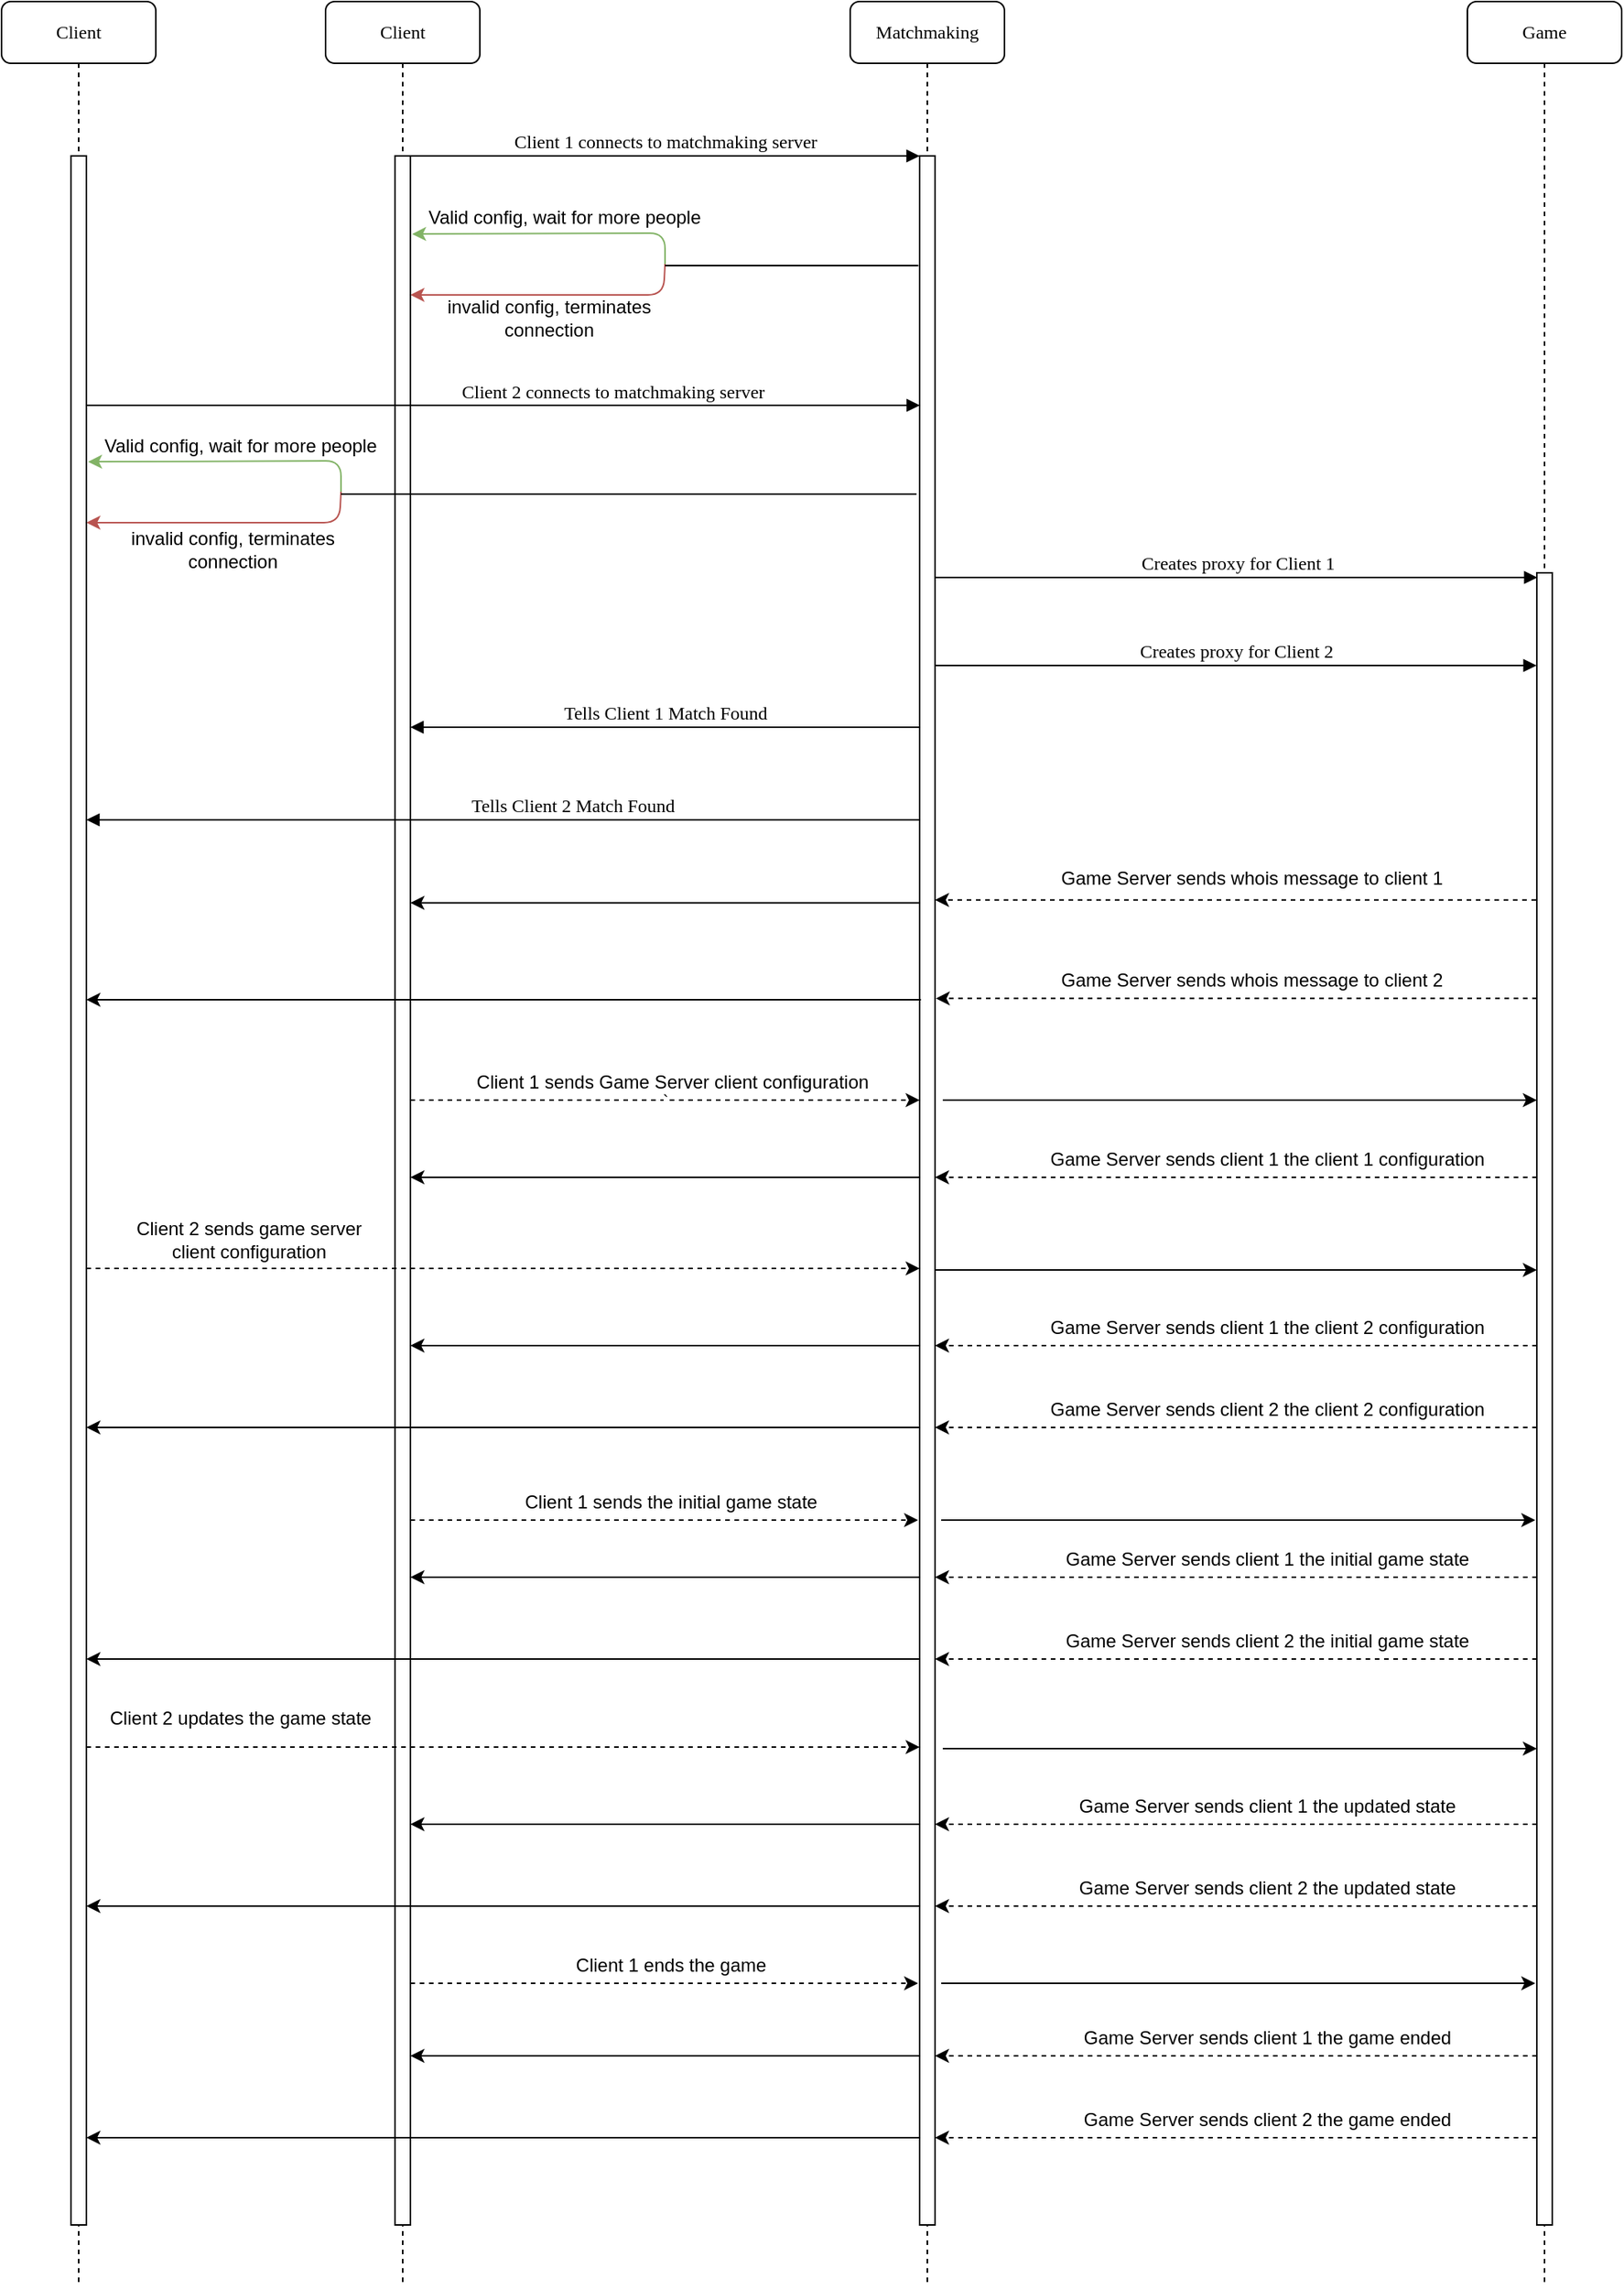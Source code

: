 <mxfile version="10.6.6" type="device"><diagram name="Page-1" id="13e1069c-82ec-6db2-03f1-153e76fe0fe0"><mxGraphModel dx="2263" dy="662" grid="1" gridSize="10" guides="1" tooltips="1" connect="1" arrows="1" fold="1" page="1" pageScale="1" pageWidth="1100" pageHeight="850" background="#ffffff" math="0" shadow="0"><root><mxCell id="0"/><mxCell id="1" parent="0"/><mxCell id="7baba1c4bc27f4b0-2" value="Matchmaking" style="shape=umlLifeline;perimeter=lifelinePerimeter;whiteSpace=wrap;html=1;container=1;collapsible=0;recursiveResize=0;outlineConnect=0;rounded=1;shadow=0;comic=0;labelBackgroundColor=none;strokeColor=#000000;strokeWidth=1;fillColor=#FFFFFF;fontFamily=Verdana;fontSize=12;fontColor=#000000;align=center;" parent="1" vertex="1"><mxGeometry x="440" y="80" width="100" height="1480" as="geometry"/></mxCell><mxCell id="7baba1c4bc27f4b0-10" value="" style="html=1;points=[];perimeter=orthogonalPerimeter;rounded=0;shadow=0;comic=0;labelBackgroundColor=none;strokeColor=#000000;strokeWidth=1;fillColor=#FFFFFF;fontFamily=Verdana;fontSize=12;fontColor=#000000;align=center;" parent="7baba1c4bc27f4b0-2" vertex="1"><mxGeometry x="45" y="100" width="10" height="1340" as="geometry"/></mxCell><mxCell id="7baba1c4bc27f4b0-3" value="Game" style="shape=umlLifeline;perimeter=lifelinePerimeter;whiteSpace=wrap;html=1;container=1;collapsible=0;recursiveResize=0;outlineConnect=0;rounded=1;shadow=0;comic=0;labelBackgroundColor=none;strokeColor=#000000;strokeWidth=1;fillColor=#FFFFFF;fontFamily=Verdana;fontSize=12;fontColor=#000000;align=center;" parent="1" vertex="1"><mxGeometry x="840" y="80" width="100" height="1480" as="geometry"/></mxCell><mxCell id="7baba1c4bc27f4b0-13" value="" style="html=1;points=[];perimeter=orthogonalPerimeter;rounded=0;shadow=0;comic=0;labelBackgroundColor=none;strokeColor=#000000;strokeWidth=1;fillColor=#FFFFFF;fontFamily=Verdana;fontSize=12;fontColor=#000000;align=center;" parent="7baba1c4bc27f4b0-3" vertex="1"><mxGeometry x="45" y="370" width="10" height="1070" as="geometry"/></mxCell><mxCell id="7baba1c4bc27f4b0-8" value="Client" style="shape=umlLifeline;perimeter=lifelinePerimeter;whiteSpace=wrap;html=1;container=1;collapsible=0;recursiveResize=0;outlineConnect=0;rounded=1;shadow=0;comic=0;labelBackgroundColor=none;strokeColor=#000000;strokeWidth=1;fillColor=#FFFFFF;fontFamily=Verdana;fontSize=12;fontColor=#000000;align=center;" parent="1" vertex="1"><mxGeometry x="100" y="80" width="100" height="1480" as="geometry"/></mxCell><mxCell id="7baba1c4bc27f4b0-9" value="" style="html=1;points=[];perimeter=orthogonalPerimeter;rounded=0;shadow=0;comic=0;labelBackgroundColor=none;strokeColor=#000000;strokeWidth=1;fillColor=#FFFFFF;fontFamily=Verdana;fontSize=12;fontColor=#000000;align=center;" parent="7baba1c4bc27f4b0-8" vertex="1"><mxGeometry x="45" y="100" width="10" height="1340" as="geometry"/></mxCell><mxCell id="7baba1c4bc27f4b0-11" value="Client 1 connects to matchmaking server" style="html=1;verticalAlign=bottom;endArrow=block;entryX=0;entryY=0;labelBackgroundColor=none;fontFamily=Verdana;fontSize=12;edgeStyle=elbowEdgeStyle;elbow=vertical;" parent="1" source="7baba1c4bc27f4b0-9" target="7baba1c4bc27f4b0-10" edge="1"><mxGeometry relative="1" as="geometry"><mxPoint x="220" y="190" as="sourcePoint"/></mxGeometry></mxCell><mxCell id="sqhqJf8ZeabKX0bYv_u1-6" value="" style="endArrow=classic;html=1;entryX=1.1;entryY=0.047;entryDx=0;entryDy=0;entryPerimeter=0;fillColor=#d5e8d4;strokeColor=#82b366;" parent="1" edge="1"><mxGeometry width="50" height="50" relative="1" as="geometry"><mxPoint x="320" y="250" as="sourcePoint"/><mxPoint x="156.095" y="230.571" as="targetPoint"/><Array as="points"><mxPoint x="320" y="230"/></Array></mxGeometry></mxCell><mxCell id="sqhqJf8ZeabKX0bYv_u1-7" value="" style="endArrow=classic;html=1;entryX=1.1;entryY=0.047;entryDx=0;entryDy=0;entryPerimeter=0;fillColor=#f8cecc;strokeColor=#b85450;" parent="1" edge="1"><mxGeometry width="50" height="50" relative="1" as="geometry"><mxPoint x="320" y="250" as="sourcePoint"/><mxPoint x="155" y="270" as="targetPoint"/><Array as="points"><mxPoint x="319" y="270"/></Array></mxGeometry></mxCell><mxCell id="sqhqJf8ZeabKX0bYv_u1-8" value="" style="endArrow=none;html=1;entryX=-0.079;entryY=0.178;entryDx=0;entryDy=0;entryPerimeter=0;" parent="1" edge="1"><mxGeometry width="50" height="50" relative="1" as="geometry"><mxPoint x="320" y="251" as="sourcePoint"/><mxPoint x="484.19" y="251.048" as="targetPoint"/></mxGeometry></mxCell><mxCell id="sqhqJf8ZeabKX0bYv_u1-9" value="Valid config, wait for more people" style="text;html=1;strokeColor=none;fillColor=none;align=center;verticalAlign=middle;whiteSpace=wrap;rounded=0;" parent="1" vertex="1"><mxGeometry x="160" y="210" width="190" height="20" as="geometry"/></mxCell><mxCell id="sqhqJf8ZeabKX0bYv_u1-10" value="invalid config, terminates connection" style="text;html=1;strokeColor=none;fillColor=none;align=center;verticalAlign=middle;whiteSpace=wrap;rounded=0;" parent="1" vertex="1"><mxGeometry x="150" y="275" width="190" height="20" as="geometry"/></mxCell><mxCell id="sqhqJf8ZeabKX0bYv_u1-11" value="Client 2 connects to matchmaking server" style="html=1;verticalAlign=bottom;endArrow=block;entryX=0;entryY=0;labelBackgroundColor=none;fontFamily=Verdana;fontSize=12;edgeStyle=elbowEdgeStyle;elbow=vertical;" parent="1" source="sqhqJf8ZeabKX0bYv_u1-13" edge="1"><mxGeometry x="0.26" relative="1" as="geometry"><mxPoint x="100" y="342" as="sourcePoint"/><mxPoint x="485.143" y="341.524" as="targetPoint"/><mxPoint as="offset"/></mxGeometry></mxCell><mxCell id="sqhqJf8ZeabKX0bYv_u1-12" value="Client" style="shape=umlLifeline;perimeter=lifelinePerimeter;whiteSpace=wrap;html=1;container=1;collapsible=0;recursiveResize=0;outlineConnect=0;rounded=1;shadow=0;comic=0;labelBackgroundColor=none;strokeColor=#000000;strokeWidth=1;fillColor=#FFFFFF;fontFamily=Verdana;fontSize=12;fontColor=#000000;align=center;" parent="1" vertex="1"><mxGeometry x="-110" y="80" width="100" height="1480" as="geometry"/></mxCell><mxCell id="sqhqJf8ZeabKX0bYv_u1-13" value="" style="html=1;points=[];perimeter=orthogonalPerimeter;rounded=0;shadow=0;comic=0;labelBackgroundColor=none;strokeColor=#000000;strokeWidth=1;fillColor=#FFFFFF;fontFamily=Verdana;fontSize=12;fontColor=#000000;align=center;" parent="sqhqJf8ZeabKX0bYv_u1-12" vertex="1"><mxGeometry x="45" y="100" width="10" height="1340" as="geometry"/></mxCell><mxCell id="sqhqJf8ZeabKX0bYv_u1-14" value="" style="endArrow=classic;html=1;entryX=1.1;entryY=0.047;entryDx=0;entryDy=0;entryPerimeter=0;fillColor=#d5e8d4;strokeColor=#82b366;" parent="1" edge="1"><mxGeometry width="50" height="50" relative="1" as="geometry"><mxPoint x="110" y="397.5" as="sourcePoint"/><mxPoint x="-53.905" y="378.071" as="targetPoint"/><Array as="points"><mxPoint x="110" y="377.5"/></Array></mxGeometry></mxCell><mxCell id="sqhqJf8ZeabKX0bYv_u1-15" value="" style="endArrow=classic;html=1;entryX=1.1;entryY=0.047;entryDx=0;entryDy=0;entryPerimeter=0;fillColor=#f8cecc;strokeColor=#b85450;" parent="1" edge="1"><mxGeometry width="50" height="50" relative="1" as="geometry"><mxPoint x="110" y="397.5" as="sourcePoint"/><mxPoint x="-55" y="417.5" as="targetPoint"/><Array as="points"><mxPoint x="109" y="417.5"/></Array></mxGeometry></mxCell><mxCell id="sqhqJf8ZeabKX0bYv_u1-16" value="" style="endArrow=none;html=1;" parent="1" edge="1"><mxGeometry width="50" height="50" relative="1" as="geometry"><mxPoint x="110" y="399" as="sourcePoint"/><mxPoint x="483" y="399" as="targetPoint"/></mxGeometry></mxCell><mxCell id="sqhqJf8ZeabKX0bYv_u1-17" value="Valid config, wait for more people" style="text;html=1;strokeColor=none;fillColor=none;align=center;verticalAlign=middle;whiteSpace=wrap;rounded=0;" parent="1" vertex="1"><mxGeometry x="-50" y="357.5" width="190" height="20" as="geometry"/></mxCell><mxCell id="sqhqJf8ZeabKX0bYv_u1-18" value="invalid config, terminates connection" style="text;html=1;strokeColor=none;fillColor=none;align=center;verticalAlign=middle;whiteSpace=wrap;rounded=0;" parent="1" vertex="1"><mxGeometry x="-55" y="424.5" width="190" height="20" as="geometry"/></mxCell><mxCell id="sqhqJf8ZeabKX0bYv_u1-19" value="Creates proxy for Client 1" style="html=1;verticalAlign=bottom;endArrow=block;entryX=0.033;entryY=0.003;labelBackgroundColor=none;fontFamily=Verdana;fontSize=12;edgeStyle=elbowEdgeStyle;elbow=vertical;entryDx=0;entryDy=0;entryPerimeter=0;" parent="1" source="7baba1c4bc27f4b0-10" target="7baba1c4bc27f4b0-13" edge="1"><mxGeometry relative="1" as="geometry"><mxPoint x="495" y="449.845" as="sourcePoint"/><mxPoint x="825.138" y="449.845" as="targetPoint"/></mxGeometry></mxCell><mxCell id="sqhqJf8ZeabKX0bYv_u1-20" value="Creates proxy for Client 2" style="html=1;verticalAlign=bottom;endArrow=block;entryX=0.033;entryY=0.003;labelBackgroundColor=none;fontFamily=Verdana;fontSize=12;edgeStyle=elbowEdgeStyle;elbow=vertical;entryDx=0;entryDy=0;entryPerimeter=0;" parent="1" edge="1"><mxGeometry relative="1" as="geometry"><mxPoint x="495" y="510" as="sourcePoint"/><mxPoint x="884.833" y="510" as="targetPoint"/></mxGeometry></mxCell><mxCell id="sqhqJf8ZeabKX0bYv_u1-22" value="Tells Client 1 Match Found" style="html=1;verticalAlign=bottom;endArrow=block;labelBackgroundColor=none;fontFamily=Verdana;fontSize=12;edgeStyle=elbowEdgeStyle;elbow=vertical;" parent="1" edge="1"><mxGeometry relative="1" as="geometry"><mxPoint x="485" y="550" as="sourcePoint"/><mxPoint x="155" y="550.095" as="targetPoint"/></mxGeometry></mxCell><mxCell id="sqhqJf8ZeabKX0bYv_u1-23" value="Tells Client 2 Match Found" style="html=1;verticalAlign=bottom;endArrow=block;labelBackgroundColor=none;fontFamily=Verdana;fontSize=12;edgeStyle=elbowEdgeStyle;elbow=vertical;" parent="1" edge="1" target="sqhqJf8ZeabKX0bYv_u1-13"><mxGeometry y="-45" relative="1" as="geometry"><mxPoint x="485" y="610" as="sourcePoint"/><mxPoint x="-50" y="610" as="targetPoint"/><mxPoint x="45" y="45" as="offset"/></mxGeometry></mxCell><mxCell id="_Q4_KMMTIbGumRluuHdN-43" value="" style="endArrow=classic;html=1;dashed=1;exitX=-0.05;exitY=0.198;exitDx=0;exitDy=0;exitPerimeter=0;" edge="1" parent="1" source="7baba1c4bc27f4b0-13" target="7baba1c4bc27f4b0-10"><mxGeometry width="50" height="50" relative="1" as="geometry"><mxPoint x="875" y="659.5" as="sourcePoint"/><mxPoint x="530" y="659" as="targetPoint"/></mxGeometry></mxCell><mxCell id="_Q4_KMMTIbGumRluuHdN-44" value="" style="endArrow=classic;html=1;exitX=0.033;exitY=0.361;exitDx=0;exitDy=0;exitPerimeter=0;" edge="1" parent="1" source="7baba1c4bc27f4b0-10" target="7baba1c4bc27f4b0-9"><mxGeometry width="50" height="50" relative="1" as="geometry"><mxPoint x="475" y="659.5" as="sourcePoint"/><mxPoint x="190" y="659" as="targetPoint"/></mxGeometry></mxCell><mxCell id="_Q4_KMMTIbGumRluuHdN-45" value="Game Server sends whois message to client 1" style="text;html=1;strokeColor=none;fillColor=none;align=center;verticalAlign=middle;whiteSpace=wrap;rounded=0;" vertex="1" parent="1"><mxGeometry x="544.5" y="637.5" width="311" height="20" as="geometry"/></mxCell><mxCell id="_Q4_KMMTIbGumRluuHdN-46" value="" style="endArrow=classic;html=1;dashed=1;exitX=-0.05;exitY=0.198;exitDx=0;exitDy=0;exitPerimeter=0;" edge="1" parent="1"><mxGeometry width="50" height="50" relative="1" as="geometry"><mxPoint x="885" y="725.667" as="sourcePoint"/><mxPoint x="495.5" y="725.667" as="targetPoint"/></mxGeometry></mxCell><mxCell id="_Q4_KMMTIbGumRluuHdN-47" value="" style="endArrow=classic;html=1;exitX=0.033;exitY=0.361;exitDx=0;exitDy=0;exitPerimeter=0;" edge="1" parent="1" target="sqhqJf8ZeabKX0bYv_u1-13"><mxGeometry width="50" height="50" relative="1" as="geometry"><mxPoint x="485.833" y="726.5" as="sourcePoint"/><mxPoint x="155.5" y="726.5" as="targetPoint"/></mxGeometry></mxCell><mxCell id="_Q4_KMMTIbGumRluuHdN-48" value="Game Server sends whois message to client 2" style="text;html=1;strokeColor=none;fillColor=none;align=center;verticalAlign=middle;whiteSpace=wrap;rounded=0;" vertex="1" parent="1"><mxGeometry x="545" y="703.5" width="311" height="20" as="geometry"/></mxCell><mxCell id="_Q4_KMMTIbGumRluuHdN-91" value="`" style="endArrow=classic;html=1;dashed=1;" edge="1" parent="1" source="7baba1c4bc27f4b0-9"><mxGeometry width="50" height="50" relative="1" as="geometry"><mxPoint x="165" y="791.5" as="sourcePoint"/><mxPoint x="485" y="791.5" as="targetPoint"/></mxGeometry></mxCell><mxCell id="_Q4_KMMTIbGumRluuHdN-92" value="" style="endArrow=classic;html=1;" edge="1" parent="1"><mxGeometry width="50" height="50" relative="1" as="geometry"><mxPoint x="500" y="791.5" as="sourcePoint"/><mxPoint x="885" y="791.5" as="targetPoint"/></mxGeometry></mxCell><mxCell id="_Q4_KMMTIbGumRluuHdN-93" value="Client 1 sends Game Server client configuration" style="text;html=1;strokeColor=none;fillColor=none;align=center;verticalAlign=middle;whiteSpace=wrap;rounded=0;" vertex="1" parent="1"><mxGeometry x="190" y="769.5" width="270" height="20" as="geometry"/></mxCell><mxCell id="_Q4_KMMTIbGumRluuHdN-94" value="" style="endArrow=classic;html=1;dashed=1;" edge="1" parent="1" source="sqhqJf8ZeabKX0bYv_u1-13"><mxGeometry width="50" height="50" relative="1" as="geometry"><mxPoint x="-50" y="901.5" as="sourcePoint"/><mxPoint x="485" y="900.5" as="targetPoint"/></mxGeometry></mxCell><mxCell id="_Q4_KMMTIbGumRluuHdN-95" value="" style="endArrow=classic;html=1;" edge="1" parent="1" source="7baba1c4bc27f4b0-10"><mxGeometry width="50" height="50" relative="1" as="geometry"><mxPoint x="500" y="901.5" as="sourcePoint"/><mxPoint x="885" y="901.5" as="targetPoint"/></mxGeometry></mxCell><mxCell id="_Q4_KMMTIbGumRluuHdN-96" value="Client 2 sends game server &lt;br&gt;client configuration" style="text;html=1;strokeColor=none;fillColor=none;align=center;verticalAlign=middle;whiteSpace=wrap;rounded=0;" vertex="1" parent="1"><mxGeometry x="-32.5" y="871.5" width="165" height="20" as="geometry"/></mxCell><mxCell id="_Q4_KMMTIbGumRluuHdN-97" value="" style="endArrow=classic;html=1;dashed=1;" edge="1" parent="1" target="7baba1c4bc27f4b0-10"><mxGeometry width="50" height="50" relative="1" as="geometry"><mxPoint x="885" y="841.5" as="sourcePoint"/><mxPoint x="505" y="841.5" as="targetPoint"/></mxGeometry></mxCell><mxCell id="_Q4_KMMTIbGumRluuHdN-98" value="" style="endArrow=classic;html=1;" edge="1" parent="1" target="7baba1c4bc27f4b0-9"><mxGeometry width="50" height="50" relative="1" as="geometry"><mxPoint x="485" y="841.5" as="sourcePoint"/><mxPoint x="165" y="841.5" as="targetPoint"/></mxGeometry></mxCell><mxCell id="_Q4_KMMTIbGumRluuHdN-99" value="Game Server sends client 1 the client 1 configuration" style="text;html=1;strokeColor=none;fillColor=none;align=center;verticalAlign=middle;whiteSpace=wrap;rounded=0;" vertex="1" parent="1"><mxGeometry x="554.5" y="819.5" width="311" height="20" as="geometry"/></mxCell><mxCell id="_Q4_KMMTIbGumRluuHdN-100" value="" style="endArrow=classic;html=1;dashed=1;" edge="1" parent="1" target="7baba1c4bc27f4b0-10"><mxGeometry width="50" height="50" relative="1" as="geometry"><mxPoint x="885" y="950.5" as="sourcePoint"/><mxPoint x="505" y="950.5" as="targetPoint"/></mxGeometry></mxCell><mxCell id="_Q4_KMMTIbGumRluuHdN-101" value="" style="endArrow=classic;html=1;" edge="1" parent="1" target="7baba1c4bc27f4b0-9"><mxGeometry width="50" height="50" relative="1" as="geometry"><mxPoint x="485" y="950.5" as="sourcePoint"/><mxPoint x="165" y="950.5" as="targetPoint"/></mxGeometry></mxCell><mxCell id="_Q4_KMMTIbGumRluuHdN-102" value="Game Server sends client 1 the client 2 configuration" style="text;html=1;strokeColor=none;fillColor=none;align=center;verticalAlign=middle;whiteSpace=wrap;rounded=0;" vertex="1" parent="1"><mxGeometry x="554.5" y="928.5" width="311" height="20" as="geometry"/></mxCell><mxCell id="_Q4_KMMTIbGumRluuHdN-103" value="" style="endArrow=classic;html=1;dashed=1;" edge="1" parent="1" target="7baba1c4bc27f4b0-10"><mxGeometry width="50" height="50" relative="1" as="geometry"><mxPoint x="885" y="1003.5" as="sourcePoint"/><mxPoint x="505" y="1003.5" as="targetPoint"/></mxGeometry></mxCell><mxCell id="_Q4_KMMTIbGumRluuHdN-104" value="" style="endArrow=classic;html=1;" edge="1" parent="1" target="sqhqJf8ZeabKX0bYv_u1-13"><mxGeometry width="50" height="50" relative="1" as="geometry"><mxPoint x="485" y="1003.5" as="sourcePoint"/><mxPoint x="-45" y="1003.5" as="targetPoint"/></mxGeometry></mxCell><mxCell id="_Q4_KMMTIbGumRluuHdN-105" value="Game Server sends client 2 the client 2 configuration" style="text;html=1;strokeColor=none;fillColor=none;align=center;verticalAlign=middle;whiteSpace=wrap;rounded=0;" vertex="1" parent="1"><mxGeometry x="554.5" y="981.5" width="311" height="20" as="geometry"/></mxCell><mxCell id="_Q4_KMMTIbGumRluuHdN-106" value="" style="endArrow=classic;html=1;dashed=1;" edge="1" parent="1" source="7baba1c4bc27f4b0-9"><mxGeometry width="50" height="50" relative="1" as="geometry"><mxPoint x="164" y="1063.5" as="sourcePoint"/><mxPoint x="484" y="1063.5" as="targetPoint"/></mxGeometry></mxCell><mxCell id="_Q4_KMMTIbGumRluuHdN-107" value="" style="endArrow=classic;html=1;" edge="1" parent="1"><mxGeometry width="50" height="50" relative="1" as="geometry"><mxPoint x="499" y="1063.5" as="sourcePoint"/><mxPoint x="884" y="1063.5" as="targetPoint"/></mxGeometry></mxCell><mxCell id="_Q4_KMMTIbGumRluuHdN-108" value="Client 1 sends the initial game state" style="text;html=1;strokeColor=none;fillColor=none;align=center;verticalAlign=middle;whiteSpace=wrap;rounded=0;" vertex="1" parent="1"><mxGeometry x="189" y="1041.5" width="270" height="20" as="geometry"/></mxCell><mxCell id="_Q4_KMMTIbGumRluuHdN-109" value="" style="endArrow=classic;html=1;dashed=1;" edge="1" parent="1" target="7baba1c4bc27f4b0-10"><mxGeometry width="50" height="50" relative="1" as="geometry"><mxPoint x="885" y="1100.5" as="sourcePoint"/><mxPoint x="505" y="1100.5" as="targetPoint"/></mxGeometry></mxCell><mxCell id="_Q4_KMMTIbGumRluuHdN-110" value="" style="endArrow=classic;html=1;" edge="1" parent="1" target="7baba1c4bc27f4b0-9"><mxGeometry width="50" height="50" relative="1" as="geometry"><mxPoint x="485" y="1100.5" as="sourcePoint"/><mxPoint x="165" y="1100.5" as="targetPoint"/></mxGeometry></mxCell><mxCell id="_Q4_KMMTIbGumRluuHdN-111" value="Game Server sends client 1 the initial game state" style="text;html=1;strokeColor=none;fillColor=none;align=center;verticalAlign=middle;whiteSpace=wrap;rounded=0;" vertex="1" parent="1"><mxGeometry x="554.5" y="1078.5" width="311" height="20" as="geometry"/></mxCell><mxCell id="_Q4_KMMTIbGumRluuHdN-112" value="" style="endArrow=classic;html=1;dashed=1;" edge="1" parent="1" target="7baba1c4bc27f4b0-10"><mxGeometry width="50" height="50" relative="1" as="geometry"><mxPoint x="885" y="1153.5" as="sourcePoint"/><mxPoint x="505" y="1153.5" as="targetPoint"/></mxGeometry></mxCell><mxCell id="_Q4_KMMTIbGumRluuHdN-113" value="" style="endArrow=classic;html=1;" edge="1" parent="1" target="sqhqJf8ZeabKX0bYv_u1-13"><mxGeometry width="50" height="50" relative="1" as="geometry"><mxPoint x="485" y="1153.5" as="sourcePoint"/><mxPoint x="-45" y="1153.5" as="targetPoint"/></mxGeometry></mxCell><mxCell id="_Q4_KMMTIbGumRluuHdN-114" value="Game Server sends client 2 the initial game state" style="text;html=1;strokeColor=none;fillColor=none;align=center;verticalAlign=middle;whiteSpace=wrap;rounded=0;" vertex="1" parent="1"><mxGeometry x="554.5" y="1131.5" width="311" height="20" as="geometry"/></mxCell><mxCell id="_Q4_KMMTIbGumRluuHdN-115" value="" style="endArrow=classic;html=1;dashed=1;" edge="1" parent="1" source="sqhqJf8ZeabKX0bYv_u1-13"><mxGeometry width="50" height="50" relative="1" as="geometry"><mxPoint x="-50" y="1211.5" as="sourcePoint"/><mxPoint x="485" y="1210.5" as="targetPoint"/></mxGeometry></mxCell><mxCell id="_Q4_KMMTIbGumRluuHdN-116" value="" style="endArrow=classic;html=1;" edge="1" parent="1"><mxGeometry width="50" height="50" relative="1" as="geometry"><mxPoint x="500" y="1211.5" as="sourcePoint"/><mxPoint x="885" y="1211.5" as="targetPoint"/></mxGeometry></mxCell><mxCell id="_Q4_KMMTIbGumRluuHdN-117" value="Client 2 updates the game state" style="text;html=1;strokeColor=none;fillColor=none;align=center;verticalAlign=middle;whiteSpace=wrap;rounded=0;" vertex="1" parent="1"><mxGeometry x="-50" y="1182" width="190" height="20" as="geometry"/></mxCell><mxCell id="_Q4_KMMTIbGumRluuHdN-118" value="" style="endArrow=classic;html=1;dashed=1;" edge="1" parent="1" target="7baba1c4bc27f4b0-10"><mxGeometry width="50" height="50" relative="1" as="geometry"><mxPoint x="885" y="1260.5" as="sourcePoint"/><mxPoint x="505" y="1260.5" as="targetPoint"/></mxGeometry></mxCell><mxCell id="_Q4_KMMTIbGumRluuHdN-119" value="" style="endArrow=classic;html=1;" edge="1" parent="1" target="7baba1c4bc27f4b0-9"><mxGeometry width="50" height="50" relative="1" as="geometry"><mxPoint x="485" y="1260.5" as="sourcePoint"/><mxPoint x="165" y="1260.5" as="targetPoint"/></mxGeometry></mxCell><mxCell id="_Q4_KMMTIbGumRluuHdN-120" value="Game Server sends client 1 the updated state" style="text;html=1;strokeColor=none;fillColor=none;align=center;verticalAlign=middle;whiteSpace=wrap;rounded=0;" vertex="1" parent="1"><mxGeometry x="554.5" y="1238.5" width="311" height="20" as="geometry"/></mxCell><mxCell id="_Q4_KMMTIbGumRluuHdN-121" value="" style="endArrow=classic;html=1;dashed=1;" edge="1" parent="1" target="7baba1c4bc27f4b0-10"><mxGeometry width="50" height="50" relative="1" as="geometry"><mxPoint x="885" y="1313.5" as="sourcePoint"/><mxPoint x="505" y="1313.5" as="targetPoint"/></mxGeometry></mxCell><mxCell id="_Q4_KMMTIbGumRluuHdN-122" value="" style="endArrow=classic;html=1;" edge="1" parent="1" target="sqhqJf8ZeabKX0bYv_u1-13"><mxGeometry width="50" height="50" relative="1" as="geometry"><mxPoint x="485" y="1313.5" as="sourcePoint"/><mxPoint x="-45" y="1313.5" as="targetPoint"/></mxGeometry></mxCell><mxCell id="_Q4_KMMTIbGumRluuHdN-123" value="Game Server sends client 2 the updated state" style="text;html=1;strokeColor=none;fillColor=none;align=center;verticalAlign=middle;whiteSpace=wrap;rounded=0;" vertex="1" parent="1"><mxGeometry x="554.5" y="1291.5" width="311" height="20" as="geometry"/></mxCell><mxCell id="_Q4_KMMTIbGumRluuHdN-124" value="" style="endArrow=classic;html=1;dashed=1;" edge="1" parent="1" source="7baba1c4bc27f4b0-9"><mxGeometry width="50" height="50" relative="1" as="geometry"><mxPoint x="164" y="1363.5" as="sourcePoint"/><mxPoint x="484" y="1363.5" as="targetPoint"/></mxGeometry></mxCell><mxCell id="_Q4_KMMTIbGumRluuHdN-125" value="" style="endArrow=classic;html=1;" edge="1" parent="1"><mxGeometry width="50" height="50" relative="1" as="geometry"><mxPoint x="499" y="1363.5" as="sourcePoint"/><mxPoint x="884" y="1363.5" as="targetPoint"/></mxGeometry></mxCell><mxCell id="_Q4_KMMTIbGumRluuHdN-126" value="Client 1 ends the game" style="text;html=1;strokeColor=none;fillColor=none;align=center;verticalAlign=middle;whiteSpace=wrap;rounded=0;" vertex="1" parent="1"><mxGeometry x="189" y="1341.5" width="270" height="20" as="geometry"/></mxCell><mxCell id="_Q4_KMMTIbGumRluuHdN-127" value="" style="endArrow=classic;html=1;dashed=1;" edge="1" parent="1" target="7baba1c4bc27f4b0-10"><mxGeometry width="50" height="50" relative="1" as="geometry"><mxPoint x="885" y="1410.5" as="sourcePoint"/><mxPoint x="505" y="1410.5" as="targetPoint"/></mxGeometry></mxCell><mxCell id="_Q4_KMMTIbGumRluuHdN-128" value="" style="endArrow=classic;html=1;" edge="1" parent="1" target="7baba1c4bc27f4b0-9"><mxGeometry width="50" height="50" relative="1" as="geometry"><mxPoint x="485" y="1410.5" as="sourcePoint"/><mxPoint x="165" y="1410.5" as="targetPoint"/></mxGeometry></mxCell><mxCell id="_Q4_KMMTIbGumRluuHdN-129" value="Game Server sends client 1 the game ended" style="text;html=1;strokeColor=none;fillColor=none;align=center;verticalAlign=middle;whiteSpace=wrap;rounded=0;" vertex="1" parent="1"><mxGeometry x="554.5" y="1388.5" width="311" height="20" as="geometry"/></mxCell><mxCell id="_Q4_KMMTIbGumRluuHdN-130" value="" style="endArrow=classic;html=1;dashed=1;" edge="1" parent="1" target="7baba1c4bc27f4b0-10"><mxGeometry width="50" height="50" relative="1" as="geometry"><mxPoint x="885" y="1463.5" as="sourcePoint"/><mxPoint x="505" y="1463.5" as="targetPoint"/></mxGeometry></mxCell><mxCell id="_Q4_KMMTIbGumRluuHdN-131" value="" style="endArrow=classic;html=1;" edge="1" parent="1" target="sqhqJf8ZeabKX0bYv_u1-13"><mxGeometry width="50" height="50" relative="1" as="geometry"><mxPoint x="485" y="1463.5" as="sourcePoint"/><mxPoint x="-45" y="1463.5" as="targetPoint"/></mxGeometry></mxCell><mxCell id="_Q4_KMMTIbGumRluuHdN-132" value="Game Server sends client 2 the game ended" style="text;html=1;strokeColor=none;fillColor=none;align=center;verticalAlign=middle;whiteSpace=wrap;rounded=0;" vertex="1" parent="1"><mxGeometry x="554.5" y="1441.5" width="311" height="20" as="geometry"/></mxCell></root></mxGraphModel></diagram></mxfile>